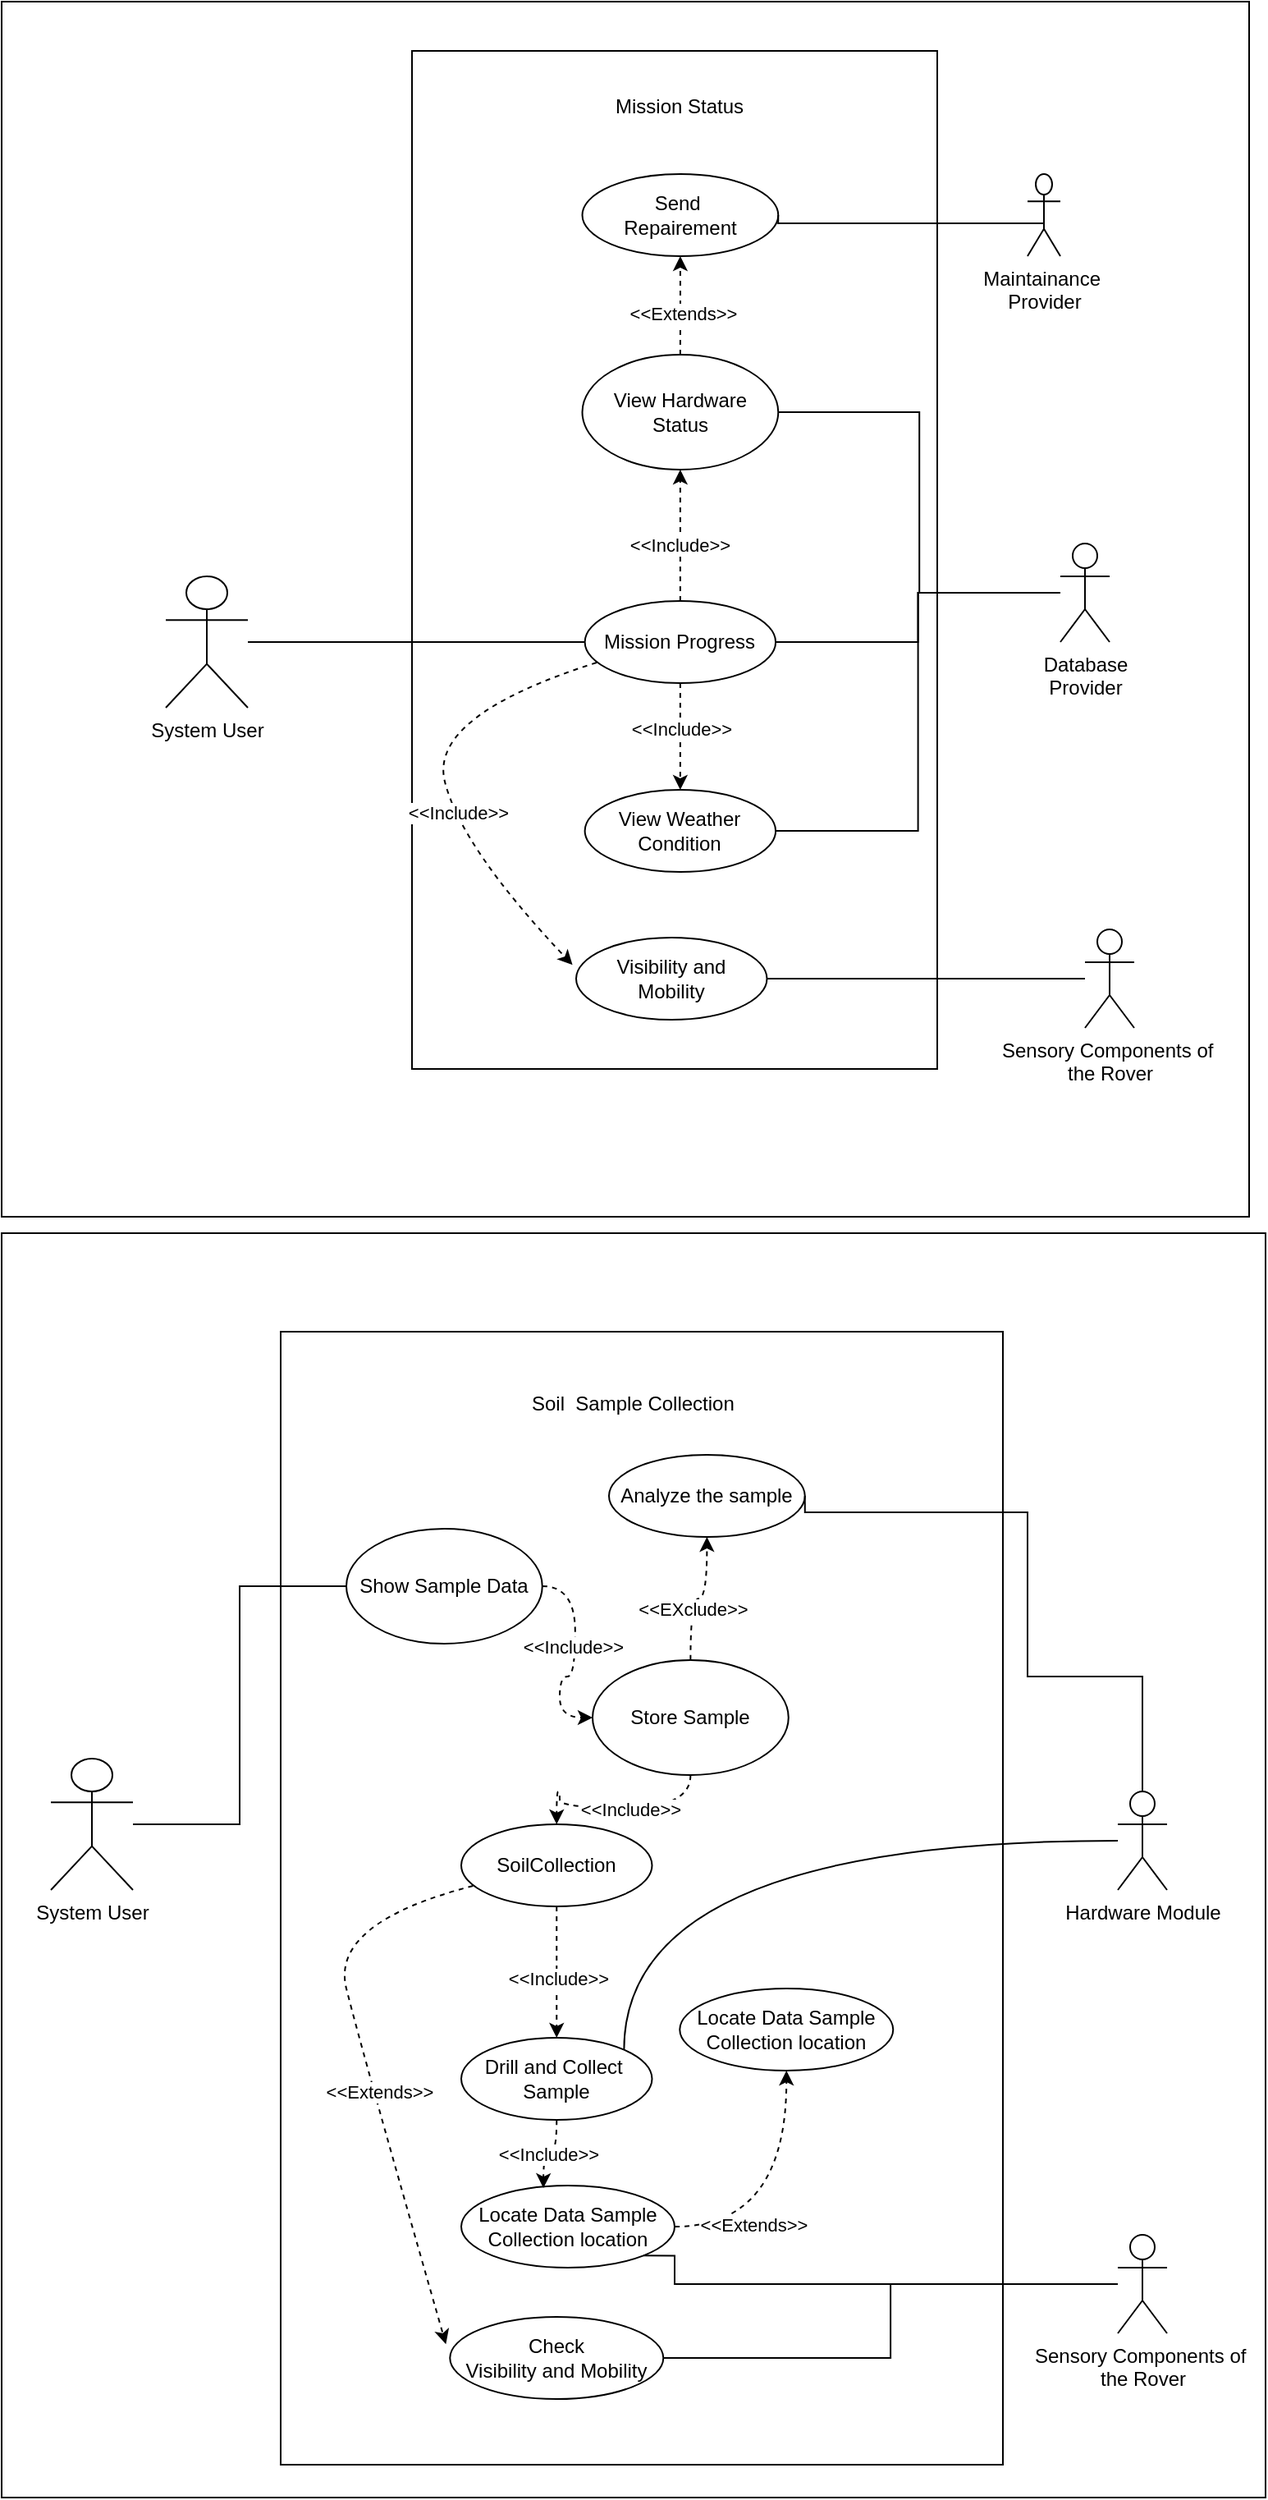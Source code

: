 <mxfile version="22.0.4" type="google">
  <diagram id="R2lEEEUBdFMjLlhIrx00" name="Page-1">
    <mxGraphModel grid="1" page="1" gridSize="10" guides="1" tooltips="1" connect="1" arrows="1" fold="1" pageScale="1" pageWidth="850" pageHeight="1100" math="0" shadow="0" extFonts="Permanent Marker^https://fonts.googleapis.com/css?family=Permanent+Marker">
      <root>
        <mxCell id="0" />
        <mxCell id="1" parent="0" />
        <mxCell id="FbyVODf-QIXQxNMYrRku-32" value="" style="rounded=0;whiteSpace=wrap;html=1;direction=south;" vertex="1" parent="1">
          <mxGeometry x="1300" y="30" width="760" height="740" as="geometry" />
        </mxCell>
        <mxCell id="FbyVODf-QIXQxNMYrRku-107" value="" style="rounded=0;whiteSpace=wrap;html=1;direction=south;" vertex="1" parent="1">
          <mxGeometry x="1550" y="60" width="320" height="620" as="geometry" />
        </mxCell>
        <mxCell id="FbyVODf-QIXQxNMYrRku-154" style="edgeStyle=orthogonalEdgeStyle;rounded=0;orthogonalLoop=1;jettySize=auto;html=1;entryX=0;entryY=0.5;entryDx=0;entryDy=0;endArrow=none;endFill=0;" edge="1" parent="1" source="FbyVODf-QIXQxNMYrRku-155" target="FbyVODf-QIXQxNMYrRku-163">
          <mxGeometry relative="1" as="geometry" />
        </mxCell>
        <mxCell id="FbyVODf-QIXQxNMYrRku-155" value="System User" style="shape=umlActor;verticalLabelPosition=bottom;verticalAlign=top;html=1;outlineConnect=0;" vertex="1" parent="1">
          <mxGeometry x="1400" y="380" width="50" height="80" as="geometry" />
        </mxCell>
        <mxCell id="FbyVODf-QIXQxNMYrRku-156" value="Mission Status" style="text;strokeColor=none;fillColor=none;spacingLeft=4;spacingRight=4;overflow=hidden;rotatable=0;points=[[0,0.5],[1,0.5]];portConstraint=eastwest;fontSize=12;whiteSpace=wrap;html=1;" vertex="1" parent="1">
          <mxGeometry x="1668.43" y="80" width="90" height="50" as="geometry" />
        </mxCell>
        <mxCell id="FbyVODf-QIXQxNMYrRku-157" value="View Weather&lt;br&gt;Condition" style="ellipse;whiteSpace=wrap;html=1;" vertex="1" parent="1">
          <mxGeometry x="1655.31" y="510" width="116.25" height="50" as="geometry" />
        </mxCell>
        <mxCell id="FbyVODf-QIXQxNMYrRku-158" value="View Hardware&lt;br&gt;Status" style="ellipse;whiteSpace=wrap;html=1;" vertex="1" parent="1">
          <mxGeometry x="1653.75" y="245" width="119.38" height="70" as="geometry" />
        </mxCell>
        <mxCell id="FbyVODf-QIXQxNMYrRku-159" style="edgeStyle=orthogonalEdgeStyle;rounded=0;orthogonalLoop=1;jettySize=auto;html=1;exitX=0.5;exitY=1;exitDx=0;exitDy=0;entryX=0.5;entryY=0;entryDx=0;entryDy=0;dashed=1;" edge="1" parent="1" source="FbyVODf-QIXQxNMYrRku-163" target="FbyVODf-QIXQxNMYrRku-157">
          <mxGeometry relative="1" as="geometry" />
        </mxCell>
        <mxCell id="FbyVODf-QIXQxNMYrRku-160" value="&amp;lt;&amp;lt;Include&amp;gt;&amp;gt;" style="edgeLabel;html=1;align=center;verticalAlign=middle;resizable=0;points=[];" connectable="0" vertex="1" parent="FbyVODf-QIXQxNMYrRku-159">
          <mxGeometry x="-0.139" relative="1" as="geometry">
            <mxPoint as="offset" />
          </mxGeometry>
        </mxCell>
        <mxCell id="FbyVODf-QIXQxNMYrRku-161" style="edgeStyle=orthogonalEdgeStyle;rounded=0;orthogonalLoop=1;jettySize=auto;html=1;entryX=0.5;entryY=1;entryDx=0;entryDy=0;dashed=1;" edge="1" parent="1" source="FbyVODf-QIXQxNMYrRku-163" target="FbyVODf-QIXQxNMYrRku-158">
          <mxGeometry relative="1" as="geometry" />
        </mxCell>
        <mxCell id="FbyVODf-QIXQxNMYrRku-162" value="&amp;lt;&amp;lt;Include&amp;gt;&amp;gt;" style="edgeLabel;html=1;align=center;verticalAlign=middle;resizable=0;points=[];" connectable="0" vertex="1" parent="FbyVODf-QIXQxNMYrRku-161">
          <mxGeometry x="-0.142" y="1" relative="1" as="geometry">
            <mxPoint as="offset" />
          </mxGeometry>
        </mxCell>
        <mxCell id="FbyVODf-QIXQxNMYrRku-163" value="Mission Progress" style="ellipse;whiteSpace=wrap;html=1;" vertex="1" parent="1">
          <mxGeometry x="1655.31" y="395" width="116.25" height="50" as="geometry" />
        </mxCell>
        <mxCell id="FbyVODf-QIXQxNMYrRku-164" value="Send&amp;nbsp;&lt;br&gt;Repairement" style="ellipse;whiteSpace=wrap;html=1;" vertex="1" parent="1">
          <mxGeometry x="1653.75" y="135" width="119.38" height="50" as="geometry" />
        </mxCell>
        <mxCell id="FbyVODf-QIXQxNMYrRku-165" value="Visibility and&lt;br&gt;Mobility" style="ellipse;whiteSpace=wrap;html=1;" vertex="1" parent="1">
          <mxGeometry x="1650" y="600" width="116.25" height="50" as="geometry" />
        </mxCell>
        <mxCell id="FbyVODf-QIXQxNMYrRku-166" style="edgeStyle=orthogonalEdgeStyle;rounded=0;orthogonalLoop=1;jettySize=auto;html=1;exitX=0.5;exitY=0.5;exitDx=0;exitDy=0;exitPerimeter=0;entryX=1;entryY=0.5;entryDx=0;entryDy=0;endArrow=none;endFill=0;" edge="1" parent="1" source="FbyVODf-QIXQxNMYrRku-167" target="FbyVODf-QIXQxNMYrRku-164">
          <mxGeometry relative="1" as="geometry">
            <Array as="points">
              <mxPoint x="1935" y="165" />
              <mxPoint x="1773" y="165" />
            </Array>
          </mxGeometry>
        </mxCell>
        <mxCell id="FbyVODf-QIXQxNMYrRku-167" value="Maintainance&amp;nbsp;&lt;br&gt;Provider" style="shape=umlActor;verticalLabelPosition=bottom;verticalAlign=top;html=1;outlineConnect=0;" vertex="1" parent="1">
          <mxGeometry x="1925" y="135" width="20" height="50" as="geometry" />
        </mxCell>
        <mxCell id="FbyVODf-QIXQxNMYrRku-168" style="edgeStyle=orthogonalEdgeStyle;rounded=0;orthogonalLoop=1;jettySize=auto;html=1;entryX=0.5;entryY=1;entryDx=0;entryDy=0;dashed=1;" edge="1" parent="1" source="FbyVODf-QIXQxNMYrRku-158" target="FbyVODf-QIXQxNMYrRku-164">
          <mxGeometry relative="1" as="geometry" />
        </mxCell>
        <mxCell id="FbyVODf-QIXQxNMYrRku-206" value="&amp;lt;&amp;lt;Extends&amp;gt;&amp;gt;" style="edgeLabel;html=1;align=center;verticalAlign=middle;resizable=0;points=[];" connectable="0" vertex="1" parent="FbyVODf-QIXQxNMYrRku-168">
          <mxGeometry x="-0.145" y="-1" relative="1" as="geometry">
            <mxPoint as="offset" />
          </mxGeometry>
        </mxCell>
        <mxCell id="FbyVODf-QIXQxNMYrRku-170" style="edgeStyle=orthogonalEdgeStyle;rounded=0;orthogonalLoop=1;jettySize=auto;html=1;entryX=1;entryY=0.5;entryDx=0;entryDy=0;endArrow=none;endFill=0;" edge="1" parent="1" source="FbyVODf-QIXQxNMYrRku-173" target="FbyVODf-QIXQxNMYrRku-157">
          <mxGeometry relative="1" as="geometry" />
        </mxCell>
        <mxCell id="FbyVODf-QIXQxNMYrRku-171" style="edgeStyle=orthogonalEdgeStyle;rounded=0;orthogonalLoop=1;jettySize=auto;html=1;entryX=1;entryY=0.5;entryDx=0;entryDy=0;endArrow=none;endFill=0;" edge="1" parent="1" source="FbyVODf-QIXQxNMYrRku-173" target="FbyVODf-QIXQxNMYrRku-163">
          <mxGeometry relative="1" as="geometry">
            <mxPoint x="1850" y="415" as="targetPoint" />
          </mxGeometry>
        </mxCell>
        <mxCell id="FbyVODf-QIXQxNMYrRku-172" style="edgeStyle=orthogonalEdgeStyle;rounded=0;orthogonalLoop=1;jettySize=auto;html=1;entryX=1;entryY=0.5;entryDx=0;entryDy=0;endArrow=none;endFill=0;" edge="1" parent="1" source="FbyVODf-QIXQxNMYrRku-173" target="FbyVODf-QIXQxNMYrRku-158">
          <mxGeometry relative="1" as="geometry" />
        </mxCell>
        <mxCell id="FbyVODf-QIXQxNMYrRku-173" value="Database &lt;br&gt;Provider" style="shape=umlActor;verticalLabelPosition=bottom;verticalAlign=top;html=1;outlineConnect=0;" vertex="1" parent="1">
          <mxGeometry x="1945" y="360" width="30" height="60" as="geometry" />
        </mxCell>
        <mxCell id="FbyVODf-QIXQxNMYrRku-174" style="edgeStyle=orthogonalEdgeStyle;rounded=0;orthogonalLoop=1;jettySize=auto;html=1;entryX=1;entryY=0.5;entryDx=0;entryDy=0;endArrow=none;endFill=0;" edge="1" parent="1" source="FbyVODf-QIXQxNMYrRku-175" target="FbyVODf-QIXQxNMYrRku-165">
          <mxGeometry relative="1" as="geometry" />
        </mxCell>
        <mxCell id="FbyVODf-QIXQxNMYrRku-175" value="Sensory Components of&amp;nbsp;&lt;br&gt;the Rover" style="shape=umlActor;verticalLabelPosition=bottom;verticalAlign=top;html=1;outlineConnect=0;" vertex="1" parent="1">
          <mxGeometry x="1960" y="595" width="30" height="60" as="geometry" />
        </mxCell>
        <mxCell id="FbyVODf-QIXQxNMYrRku-176" value="" style="curved=1;endArrow=classic;html=1;rounded=0;entryX=-0.019;entryY=0.333;entryDx=0;entryDy=0;entryPerimeter=0;exitX=0.062;exitY=0.75;exitDx=0;exitDy=0;exitPerimeter=0;endFill=1;dashed=1;" edge="1" parent="1" source="FbyVODf-QIXQxNMYrRku-163" target="FbyVODf-QIXQxNMYrRku-165">
          <mxGeometry width="50" height="50" relative="1" as="geometry">
            <mxPoint x="1610" y="465" as="sourcePoint" />
            <mxPoint x="1560" y="515" as="targetPoint" />
            <Array as="points">
              <mxPoint x="1560" y="465" />
              <mxPoint x="1580" y="545" />
            </Array>
          </mxGeometry>
        </mxCell>
        <mxCell id="FbyVODf-QIXQxNMYrRku-269" value="&amp;lt;&amp;lt;Include&amp;gt;&amp;gt;" style="edgeLabel;html=1;align=center;verticalAlign=middle;resizable=0;points=[];" connectable="0" vertex="1" parent="FbyVODf-QIXQxNMYrRku-176">
          <mxGeometry x="0.167" y="3" relative="1" as="geometry">
            <mxPoint as="offset" />
          </mxGeometry>
        </mxCell>
        <mxCell id="FbyVODf-QIXQxNMYrRku-236" value="" style="whiteSpace=wrap;html=1;aspect=fixed;" vertex="1" parent="1">
          <mxGeometry x="1300" y="780" width="770" height="770" as="geometry" />
        </mxCell>
        <mxCell id="FbyVODf-QIXQxNMYrRku-237" value="" style="rounded=0;whiteSpace=wrap;html=1;" vertex="1" parent="1">
          <mxGeometry x="1470" y="840" width="440" height="690" as="geometry" />
        </mxCell>
        <mxCell id="FbyVODf-QIXQxNMYrRku-238" style="edgeStyle=orthogonalEdgeStyle;rounded=0;orthogonalLoop=1;jettySize=auto;html=1;entryX=0;entryY=0.5;entryDx=0;entryDy=0;endArrow=none;endFill=0;" edge="1" parent="1" source="FbyVODf-QIXQxNMYrRku-239" target="FbyVODf-QIXQxNMYrRku-268">
          <mxGeometry relative="1" as="geometry" />
        </mxCell>
        <mxCell id="FbyVODf-QIXQxNMYrRku-239" value="System User" style="shape=umlActor;verticalLabelPosition=bottom;verticalAlign=top;html=1;outlineConnect=0;" vertex="1" parent="1">
          <mxGeometry x="1330" y="1100" width="50" height="80" as="geometry" />
        </mxCell>
        <mxCell id="FbyVODf-QIXQxNMYrRku-240" value="Soil&amp;nbsp; Sample Collection" style="text;strokeColor=none;fillColor=none;spacingLeft=4;spacingRight=4;overflow=hidden;rotatable=0;points=[[0,0.5],[1,0.5]];portConstraint=eastwest;fontSize=12;whiteSpace=wrap;html=1;" vertex="1" parent="1">
          <mxGeometry x="1616.88" y="870" width="146.25" height="25" as="geometry" />
        </mxCell>
        <mxCell id="FbyVODf-QIXQxNMYrRku-241" value="Locate Data Sample&lt;br&gt;Collection location" style="ellipse;whiteSpace=wrap;html=1;" vertex="1" parent="1">
          <mxGeometry x="1580" y="1360" width="130" height="50" as="geometry" />
        </mxCell>
        <mxCell id="FbyVODf-QIXQxNMYrRku-242" value="Store Sample" style="ellipse;whiteSpace=wrap;html=1;" vertex="1" parent="1">
          <mxGeometry x="1660" y="1040" width="119.38" height="70" as="geometry" />
        </mxCell>
        <mxCell id="FbyVODf-QIXQxNMYrRku-243" style="edgeStyle=orthogonalEdgeStyle;rounded=0;orthogonalLoop=1;jettySize=auto;html=1;exitX=0.5;exitY=1;exitDx=0;exitDy=0;curved=1;dashed=1;" edge="1" parent="1" source="FbyVODf-QIXQxNMYrRku-242" target="FbyVODf-QIXQxNMYrRku-247">
          <mxGeometry relative="1" as="geometry" />
        </mxCell>
        <mxCell id="FbyVODf-QIXQxNMYrRku-244" value="&amp;lt;&amp;lt;Include&amp;gt;&amp;gt;" style="edgeLabel;html=1;align=center;verticalAlign=middle;resizable=0;points=[];" connectable="0" vertex="1" parent="FbyVODf-QIXQxNMYrRku-243">
          <mxGeometry x="-0.142" y="1" relative="1" as="geometry">
            <mxPoint as="offset" />
          </mxGeometry>
        </mxCell>
        <mxCell id="FbyVODf-QIXQxNMYrRku-245" value="" style="edgeStyle=orthogonalEdgeStyle;rounded=0;orthogonalLoop=1;jettySize=auto;html=1;dashed=1;" edge="1" parent="1" source="FbyVODf-QIXQxNMYrRku-247" target="FbyVODf-QIXQxNMYrRku-260">
          <mxGeometry relative="1" as="geometry" />
        </mxCell>
        <mxCell id="FbyVODf-QIXQxNMYrRku-246" value="&amp;lt;&amp;lt;Include&amp;gt;&amp;gt;" style="edgeLabel;html=1;align=center;verticalAlign=middle;resizable=0;points=[];" connectable="0" vertex="1" parent="FbyVODf-QIXQxNMYrRku-245">
          <mxGeometry x="0.099" y="1" relative="1" as="geometry">
            <mxPoint as="offset" />
          </mxGeometry>
        </mxCell>
        <mxCell id="FbyVODf-QIXQxNMYrRku-247" value="SoilCollection" style="ellipse;whiteSpace=wrap;html=1;" vertex="1" parent="1">
          <mxGeometry x="1580" y="1140" width="116.25" height="50" as="geometry" />
        </mxCell>
        <mxCell id="FbyVODf-QIXQxNMYrRku-248" value="Analyze the sample" style="ellipse;whiteSpace=wrap;html=1;" vertex="1" parent="1">
          <mxGeometry x="1670" y="915" width="119.38" height="50" as="geometry" />
        </mxCell>
        <mxCell id="FbyVODf-QIXQxNMYrRku-249" value="Check &lt;br&gt;Visibility and Mobility" style="ellipse;whiteSpace=wrap;html=1;" vertex="1" parent="1">
          <mxGeometry x="1573.13" y="1440" width="130" height="50" as="geometry" />
        </mxCell>
        <mxCell id="FbyVODf-QIXQxNMYrRku-250" style="edgeStyle=orthogonalEdgeStyle;rounded=0;orthogonalLoop=1;jettySize=auto;html=1;entryX=0.5;entryY=1;entryDx=0;entryDy=0;curved=1;dashed=1;" edge="1" parent="1" source="FbyVODf-QIXQxNMYrRku-242" target="FbyVODf-QIXQxNMYrRku-248">
          <mxGeometry relative="1" as="geometry" />
        </mxCell>
        <mxCell id="FbyVODf-QIXQxNMYrRku-251" value="&amp;lt;&amp;lt;EXclude&amp;gt;&amp;gt;" style="edgeLabel;html=1;align=center;verticalAlign=middle;resizable=0;points=[];" connectable="0" vertex="1" parent="FbyVODf-QIXQxNMYrRku-250">
          <mxGeometry x="-0.273" y="-1" relative="1" as="geometry">
            <mxPoint as="offset" />
          </mxGeometry>
        </mxCell>
        <mxCell id="FbyVODf-QIXQxNMYrRku-252" style="edgeStyle=orthogonalEdgeStyle;rounded=0;orthogonalLoop=1;jettySize=auto;html=1;curved=1;entryX=1;entryY=0;entryDx=0;entryDy=0;endArrow=none;endFill=0;" edge="1" parent="1" source="FbyVODf-QIXQxNMYrRku-254" target="FbyVODf-QIXQxNMYrRku-260">
          <mxGeometry relative="1" as="geometry">
            <mxPoint x="1760" y="1250" as="targetPoint" />
          </mxGeometry>
        </mxCell>
        <mxCell id="FbyVODf-QIXQxNMYrRku-253" style="edgeStyle=orthogonalEdgeStyle;rounded=0;orthogonalLoop=1;jettySize=auto;html=1;entryX=1;entryY=0.5;entryDx=0;entryDy=0;endArrow=none;endFill=0;" edge="1" parent="1" source="FbyVODf-QIXQxNMYrRku-254" target="FbyVODf-QIXQxNMYrRku-248">
          <mxGeometry relative="1" as="geometry">
            <Array as="points">
              <mxPoint x="1995" y="1050" />
              <mxPoint x="1925" y="1050" />
              <mxPoint x="1925" y="950" />
              <mxPoint x="1789" y="950" />
            </Array>
          </mxGeometry>
        </mxCell>
        <mxCell id="FbyVODf-QIXQxNMYrRku-254" value="Hardware Module" style="shape=umlActor;verticalLabelPosition=bottom;verticalAlign=top;html=1;outlineConnect=0;" vertex="1" parent="1">
          <mxGeometry x="1980" y="1120" width="30" height="60" as="geometry" />
        </mxCell>
        <mxCell id="FbyVODf-QIXQxNMYrRku-255" style="edgeStyle=orthogonalEdgeStyle;rounded=0;orthogonalLoop=1;jettySize=auto;html=1;entryX=1;entryY=0.5;entryDx=0;entryDy=0;endArrow=none;endFill=0;" edge="1" parent="1" source="FbyVODf-QIXQxNMYrRku-257" target="FbyVODf-QIXQxNMYrRku-249">
          <mxGeometry relative="1" as="geometry" />
        </mxCell>
        <mxCell id="FbyVODf-QIXQxNMYrRku-256" style="edgeStyle=orthogonalEdgeStyle;rounded=0;orthogonalLoop=1;jettySize=auto;html=1;entryX=1;entryY=1;entryDx=0;entryDy=0;endArrow=none;endFill=0;" edge="1" parent="1" source="FbyVODf-QIXQxNMYrRku-257" target="FbyVODf-QIXQxNMYrRku-241">
          <mxGeometry relative="1" as="geometry">
            <Array as="points">
              <mxPoint x="1710" y="1420" />
              <mxPoint x="1710" y="1403" />
            </Array>
          </mxGeometry>
        </mxCell>
        <mxCell id="FbyVODf-QIXQxNMYrRku-257" value="Sensory Components of&amp;nbsp;&lt;br&gt;the Rover" style="shape=umlActor;verticalLabelPosition=bottom;verticalAlign=top;html=1;outlineConnect=0;" vertex="1" parent="1">
          <mxGeometry x="1980" y="1390" width="30" height="60" as="geometry" />
        </mxCell>
        <mxCell id="FbyVODf-QIXQxNMYrRku-258" value="" style="curved=1;endArrow=classic;html=1;rounded=0;entryX=-0.019;entryY=0.333;entryDx=0;entryDy=0;entryPerimeter=0;exitX=0.062;exitY=0.75;exitDx=0;exitDy=0;exitPerimeter=0;endFill=1;dashed=1;" edge="1" parent="1" source="FbyVODf-QIXQxNMYrRku-247" target="FbyVODf-QIXQxNMYrRku-249">
          <mxGeometry width="50" height="50" relative="1" as="geometry">
            <mxPoint x="1550" y="1200" as="sourcePoint" />
            <mxPoint x="1500" y="1250" as="targetPoint" />
            <Array as="points">
              <mxPoint x="1500" y="1200" />
              <mxPoint x="1520" y="1280" />
            </Array>
          </mxGeometry>
        </mxCell>
        <mxCell id="FbyVODf-QIXQxNMYrRku-259" value="&amp;lt;&amp;lt;Extends&amp;gt;&amp;gt;" style="edgeLabel;html=1;align=center;verticalAlign=middle;resizable=0;points=[];" connectable="0" vertex="1" parent="FbyVODf-QIXQxNMYrRku-258">
          <mxGeometry x="0.106" y="3" relative="1" as="geometry">
            <mxPoint as="offset" />
          </mxGeometry>
        </mxCell>
        <mxCell id="FbyVODf-QIXQxNMYrRku-260" value="Drill and Collect&amp;nbsp;&lt;br&gt;Sample" style="ellipse;whiteSpace=wrap;html=1;" vertex="1" parent="1">
          <mxGeometry x="1580" y="1270" width="116.25" height="50" as="geometry" />
        </mxCell>
        <mxCell id="FbyVODf-QIXQxNMYrRku-261" style="edgeStyle=orthogonalEdgeStyle;rounded=0;orthogonalLoop=1;jettySize=auto;html=1;entryX=0.385;entryY=0.031;entryDx=0;entryDy=0;entryPerimeter=0;dashed=1;curved=1;" edge="1" parent="1" source="FbyVODf-QIXQxNMYrRku-260" target="FbyVODf-QIXQxNMYrRku-241">
          <mxGeometry relative="1" as="geometry" />
        </mxCell>
        <mxCell id="FbyVODf-QIXQxNMYrRku-262" value="&amp;lt;&amp;lt;Include&amp;gt;&amp;gt;" style="edgeLabel;html=1;align=center;verticalAlign=middle;resizable=0;points=[];" connectable="0" vertex="1" parent="FbyVODf-QIXQxNMYrRku-261">
          <mxGeometry x="0.02" y="1" relative="1" as="geometry">
            <mxPoint as="offset" />
          </mxGeometry>
        </mxCell>
        <mxCell id="FbyVODf-QIXQxNMYrRku-263" style="edgeStyle=orthogonalEdgeStyle;rounded=0;orthogonalLoop=1;jettySize=auto;html=1;dashed=1;curved=1;" edge="1" parent="1" source="FbyVODf-QIXQxNMYrRku-241" target="FbyVODf-QIXQxNMYrRku-265">
          <mxGeometry relative="1" as="geometry" />
        </mxCell>
        <mxCell id="FbyVODf-QIXQxNMYrRku-264" value="&amp;lt;&amp;lt;Extends&amp;gt;&amp;gt;" style="edgeLabel;html=1;align=center;verticalAlign=middle;resizable=0;points=[];" connectable="0" vertex="1" parent="FbyVODf-QIXQxNMYrRku-263">
          <mxGeometry x="-0.411" y="1" relative="1" as="geometry">
            <mxPoint as="offset" />
          </mxGeometry>
        </mxCell>
        <mxCell id="FbyVODf-QIXQxNMYrRku-265" value="Locate Data Sample&lt;br&gt;Collection location" style="ellipse;whiteSpace=wrap;html=1;" vertex="1" parent="1">
          <mxGeometry x="1713.13" y="1240" width="130" height="50" as="geometry" />
        </mxCell>
        <mxCell id="FbyVODf-QIXQxNMYrRku-266" style="edgeStyle=orthogonalEdgeStyle;rounded=0;orthogonalLoop=1;jettySize=auto;html=1;entryX=0;entryY=0.5;entryDx=0;entryDy=0;dashed=1;curved=1;" edge="1" parent="1" source="FbyVODf-QIXQxNMYrRku-268" target="FbyVODf-QIXQxNMYrRku-242">
          <mxGeometry relative="1" as="geometry" />
        </mxCell>
        <mxCell id="FbyVODf-QIXQxNMYrRku-267" value="&amp;lt;&amp;lt;Include&amp;gt;&amp;gt;" style="edgeLabel;html=1;align=center;verticalAlign=middle;resizable=0;points=[];" connectable="0" vertex="1" parent="FbyVODf-QIXQxNMYrRku-266">
          <mxGeometry x="-0.126" y="-2" relative="1" as="geometry">
            <mxPoint as="offset" />
          </mxGeometry>
        </mxCell>
        <mxCell id="FbyVODf-QIXQxNMYrRku-268" value="Show Sample Data" style="ellipse;whiteSpace=wrap;html=1;" vertex="1" parent="1">
          <mxGeometry x="1510" y="960" width="119.38" height="70" as="geometry" />
        </mxCell>
      </root>
    </mxGraphModel>
  </diagram>
</mxfile>
